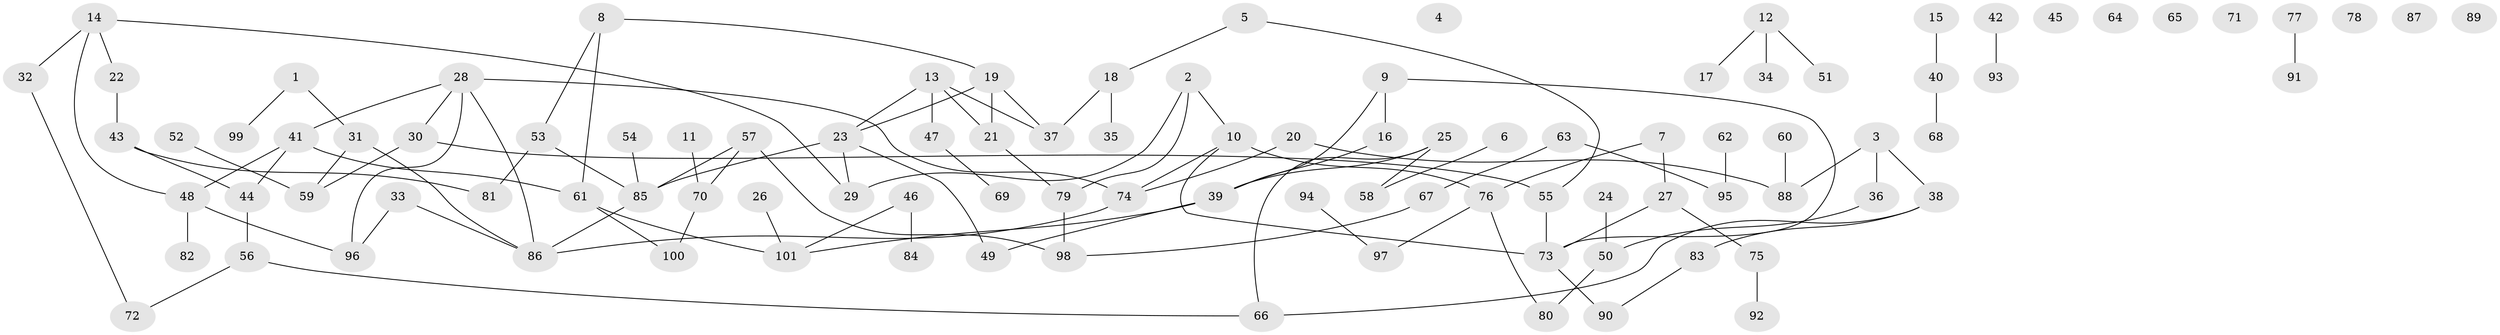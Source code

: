 // Generated by graph-tools (version 1.1) at 2025/00/03/09/25 03:00:52]
// undirected, 101 vertices, 114 edges
graph export_dot {
graph [start="1"]
  node [color=gray90,style=filled];
  1;
  2;
  3;
  4;
  5;
  6;
  7;
  8;
  9;
  10;
  11;
  12;
  13;
  14;
  15;
  16;
  17;
  18;
  19;
  20;
  21;
  22;
  23;
  24;
  25;
  26;
  27;
  28;
  29;
  30;
  31;
  32;
  33;
  34;
  35;
  36;
  37;
  38;
  39;
  40;
  41;
  42;
  43;
  44;
  45;
  46;
  47;
  48;
  49;
  50;
  51;
  52;
  53;
  54;
  55;
  56;
  57;
  58;
  59;
  60;
  61;
  62;
  63;
  64;
  65;
  66;
  67;
  68;
  69;
  70;
  71;
  72;
  73;
  74;
  75;
  76;
  77;
  78;
  79;
  80;
  81;
  82;
  83;
  84;
  85;
  86;
  87;
  88;
  89;
  90;
  91;
  92;
  93;
  94;
  95;
  96;
  97;
  98;
  99;
  100;
  101;
  1 -- 31;
  1 -- 99;
  2 -- 10;
  2 -- 29;
  2 -- 79;
  3 -- 36;
  3 -- 38;
  3 -- 88;
  5 -- 18;
  5 -- 55;
  6 -- 58;
  7 -- 27;
  7 -- 76;
  8 -- 19;
  8 -- 53;
  8 -- 61;
  9 -- 16;
  9 -- 39;
  9 -- 73;
  10 -- 73;
  10 -- 74;
  10 -- 76;
  11 -- 70;
  12 -- 17;
  12 -- 34;
  12 -- 51;
  13 -- 21;
  13 -- 23;
  13 -- 37;
  13 -- 47;
  14 -- 22;
  14 -- 29;
  14 -- 32;
  14 -- 48;
  15 -- 40;
  16 -- 39;
  18 -- 35;
  18 -- 37;
  19 -- 21;
  19 -- 23;
  19 -- 37;
  20 -- 74;
  20 -- 88;
  21 -- 79;
  22 -- 43;
  23 -- 29;
  23 -- 49;
  23 -- 85;
  24 -- 50;
  25 -- 39;
  25 -- 58;
  25 -- 66;
  26 -- 101;
  27 -- 73;
  27 -- 75;
  28 -- 30;
  28 -- 41;
  28 -- 74;
  28 -- 86;
  28 -- 96;
  30 -- 55;
  30 -- 59;
  31 -- 59;
  31 -- 86;
  32 -- 72;
  33 -- 86;
  33 -- 96;
  36 -- 50;
  38 -- 66;
  38 -- 83;
  39 -- 49;
  39 -- 101;
  40 -- 68;
  41 -- 44;
  41 -- 48;
  41 -- 61;
  42 -- 93;
  43 -- 44;
  43 -- 81;
  44 -- 56;
  46 -- 84;
  46 -- 101;
  47 -- 69;
  48 -- 82;
  48 -- 96;
  50 -- 80;
  52 -- 59;
  53 -- 81;
  53 -- 85;
  54 -- 85;
  55 -- 73;
  56 -- 66;
  56 -- 72;
  57 -- 70;
  57 -- 85;
  57 -- 98;
  60 -- 88;
  61 -- 100;
  61 -- 101;
  62 -- 95;
  63 -- 67;
  63 -- 95;
  67 -- 98;
  70 -- 100;
  73 -- 90;
  74 -- 86;
  75 -- 92;
  76 -- 80;
  76 -- 97;
  77 -- 91;
  79 -- 98;
  83 -- 90;
  85 -- 86;
  94 -- 97;
}
